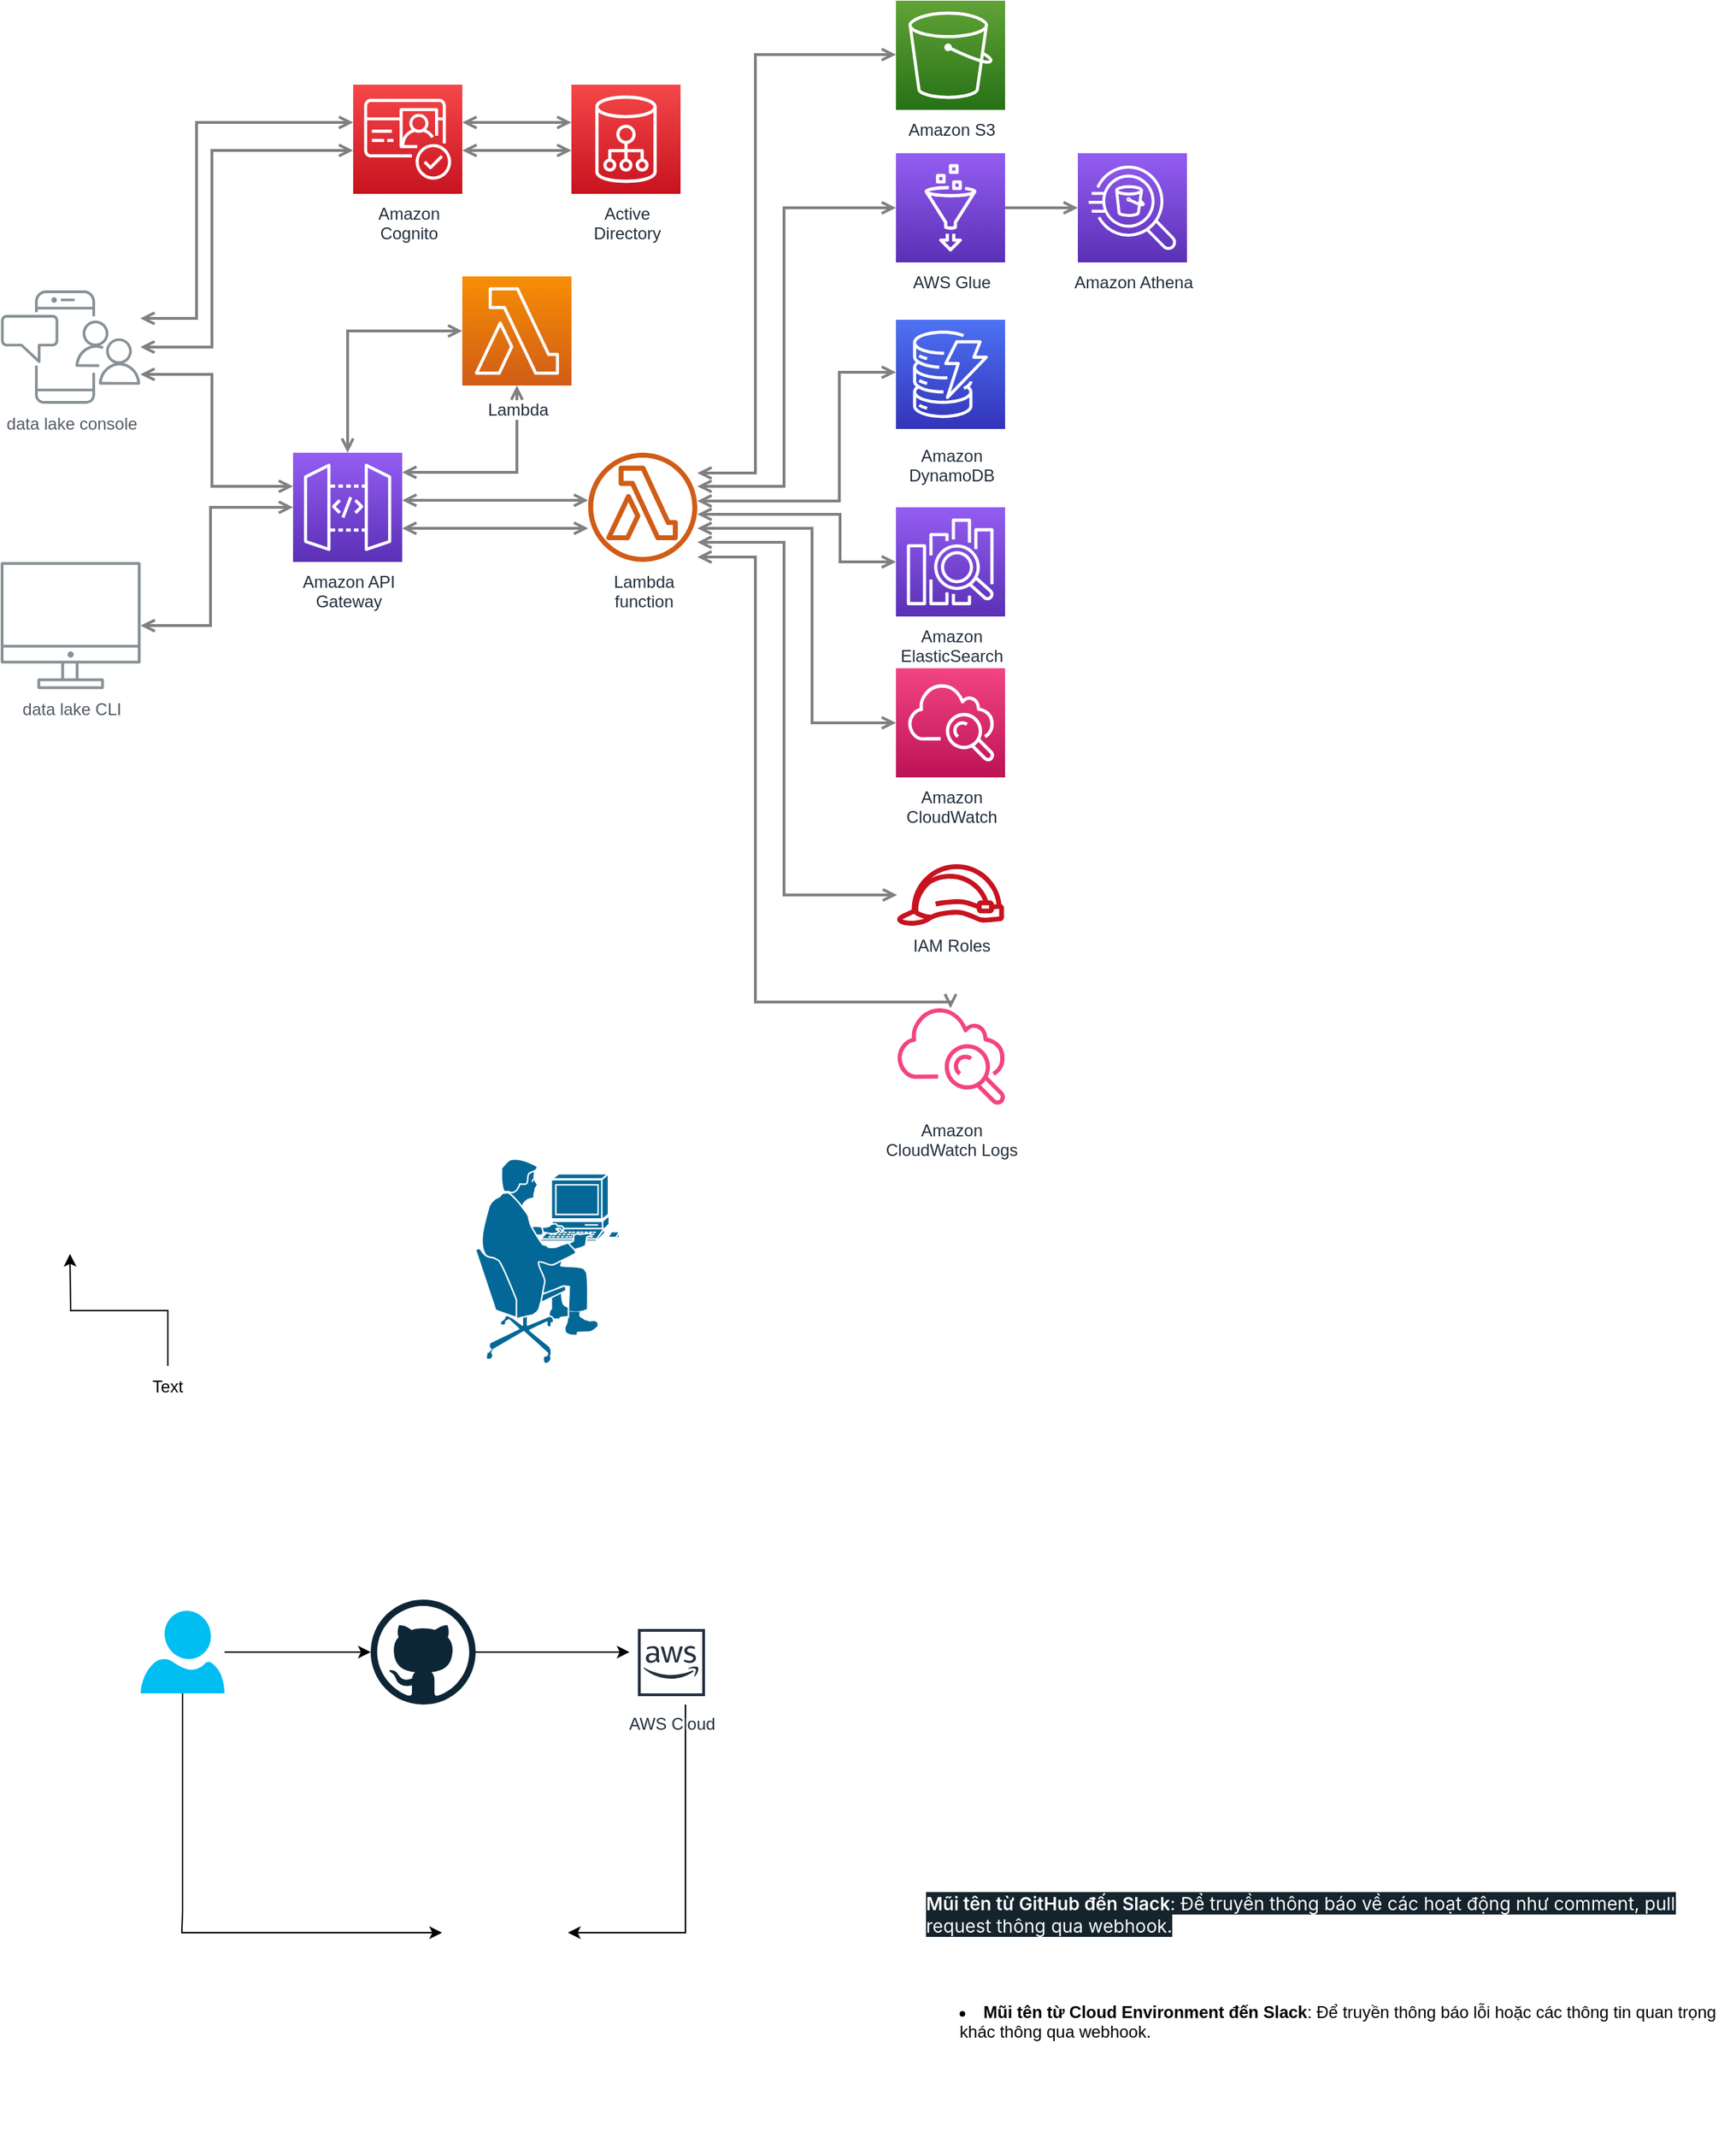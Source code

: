<mxfile version="24.7.13">
  <diagram id="Ht1M8jgEwFfnCIfOTk4-" name="Page-1">
    <mxGraphModel dx="1100" dy="634" grid="1" gridSize="10" guides="1" tooltips="1" connect="1" arrows="1" fold="1" page="1" pageScale="1" pageWidth="1169" pageHeight="827" math="0" shadow="0">
      <root>
        <mxCell id="0" />
        <mxCell id="1" parent="0" />
        <mxCell id="UEzPUAAOIrF-is8g5C7q-128" style="edgeStyle=orthogonalEdgeStyle;rounded=0;orthogonalLoop=1;jettySize=auto;html=1;startArrow=open;startFill=0;endArrow=open;endFill=0;strokeWidth=2;strokeColor=#808080;" parent="1" source="UEzPUAAOIrF-is8g5C7q-109" target="UEzPUAAOIrF-is8g5C7q-114" edge="1">
          <mxGeometry relative="1" as="geometry">
            <Array as="points">
              <mxPoint x="310.5" y="461.5" />
              <mxPoint x="310.5" y="376.5" />
            </Array>
          </mxGeometry>
        </mxCell>
        <mxCell id="UEzPUAAOIrF-is8g5C7q-124" style="edgeStyle=orthogonalEdgeStyle;rounded=0;orthogonalLoop=1;jettySize=auto;html=1;startArrow=open;startFill=0;endArrow=open;endFill=0;strokeWidth=2;strokeColor=#808080;" parent="1" source="UEzPUAAOIrF-is8g5C7q-110" target="UEzPUAAOIrF-is8g5C7q-111" edge="1">
          <mxGeometry relative="1" as="geometry">
            <Array as="points">
              <mxPoint x="300.5" y="241.5" />
              <mxPoint x="300.5" y="101.5" />
            </Array>
          </mxGeometry>
        </mxCell>
        <mxCell id="UEzPUAAOIrF-is8g5C7q-127" style="edgeStyle=orthogonalEdgeStyle;rounded=0;orthogonalLoop=1;jettySize=auto;html=1;startArrow=open;startFill=0;endArrow=open;endFill=0;strokeWidth=2;strokeColor=#808080;" parent="1" source="UEzPUAAOIrF-is8g5C7q-110" target="UEzPUAAOIrF-is8g5C7q-114" edge="1">
          <mxGeometry relative="1" as="geometry">
            <Array as="points">
              <mxPoint x="311.5" y="281.5" />
              <mxPoint x="311.5" y="361.5" />
            </Array>
          </mxGeometry>
        </mxCell>
        <mxCell id="UEzPUAAOIrF-is8g5C7q-125" style="edgeStyle=orthogonalEdgeStyle;rounded=0;orthogonalLoop=1;jettySize=auto;html=1;startArrow=open;startFill=0;endArrow=open;endFill=0;strokeWidth=2;strokeColor=#808080;" parent="1" source="UEzPUAAOIrF-is8g5C7q-111" target="UEzPUAAOIrF-is8g5C7q-112" edge="1">
          <mxGeometry relative="1" as="geometry">
            <Array as="points">
              <mxPoint x="530.5" y="101.5" />
              <mxPoint x="530.5" y="101.5" />
            </Array>
          </mxGeometry>
        </mxCell>
        <mxCell id="UEzPUAAOIrF-is8g5C7q-126" style="edgeStyle=orthogonalEdgeStyle;rounded=0;orthogonalLoop=1;jettySize=auto;html=1;startArrow=open;startFill=0;endArrow=open;endFill=0;strokeWidth=2;strokeColor=#808080;" parent="1" source="UEzPUAAOIrF-is8g5C7q-113" target="UEzPUAAOIrF-is8g5C7q-114" edge="1">
          <mxGeometry relative="1" as="geometry" />
        </mxCell>
        <mxCell id="UEzPUAAOIrF-is8g5C7q-129" style="edgeStyle=orthogonalEdgeStyle;rounded=0;orthogonalLoop=1;jettySize=auto;html=1;startArrow=open;startFill=0;endArrow=open;endFill=0;strokeWidth=2;strokeColor=#808080;" parent="1" source="UEzPUAAOIrF-is8g5C7q-114" target="UEzPUAAOIrF-is8g5C7q-115" edge="1">
          <mxGeometry relative="1" as="geometry">
            <Array as="points">
              <mxPoint x="510.5" y="391.5" />
              <mxPoint x="510.5" y="391.5" />
            </Array>
          </mxGeometry>
        </mxCell>
        <mxCell id="UEzPUAAOIrF-is8g5C7q-130" style="edgeStyle=orthogonalEdgeStyle;rounded=0;orthogonalLoop=1;jettySize=auto;html=1;startArrow=open;startFill=0;endArrow=open;endFill=0;strokeWidth=2;strokeColor=#808080;" parent="1" source="UEzPUAAOIrF-is8g5C7q-115" target="UEzPUAAOIrF-is8g5C7q-116" edge="1">
          <mxGeometry relative="1" as="geometry">
            <Array as="points">
              <mxPoint x="700" y="352" />
              <mxPoint x="700" y="53" />
            </Array>
          </mxGeometry>
        </mxCell>
        <mxCell id="UEzPUAAOIrF-is8g5C7q-131" style="edgeStyle=orthogonalEdgeStyle;rounded=0;orthogonalLoop=1;jettySize=auto;html=1;startArrow=open;startFill=0;endArrow=open;endFill=0;strokeWidth=2;strokeColor=#808080;" parent="1" source="UEzPUAAOIrF-is8g5C7q-115" target="UEzPUAAOIrF-is8g5C7q-117" edge="1">
          <mxGeometry relative="1" as="geometry">
            <Array as="points">
              <mxPoint x="720.5" y="361.5" />
              <mxPoint x="720.5" y="162.5" />
            </Array>
          </mxGeometry>
        </mxCell>
        <mxCell id="UEzPUAAOIrF-is8g5C7q-132" style="edgeStyle=orthogonalEdgeStyle;rounded=0;orthogonalLoop=1;jettySize=auto;html=1;startArrow=open;startFill=0;endArrow=open;endFill=0;strokeWidth=2;strokeColor=#808080;" parent="1" source="UEzPUAAOIrF-is8g5C7q-115" target="UEzPUAAOIrF-is8g5C7q-119" edge="1">
          <mxGeometry relative="1" as="geometry">
            <Array as="points">
              <mxPoint x="760" y="372" />
              <mxPoint x="760" y="280" />
            </Array>
          </mxGeometry>
        </mxCell>
        <mxCell id="UEzPUAAOIrF-is8g5C7q-133" style="edgeStyle=orthogonalEdgeStyle;rounded=0;orthogonalLoop=1;jettySize=auto;html=1;startArrow=open;startFill=0;endArrow=open;endFill=0;strokeWidth=2;strokeColor=#808080;" parent="1" source="UEzPUAAOIrF-is8g5C7q-115" target="UEzPUAAOIrF-is8g5C7q-120" edge="1">
          <mxGeometry relative="1" as="geometry">
            <Array as="points">
              <mxPoint x="760.5" y="381.5" />
              <mxPoint x="760.5" y="415.5" />
            </Array>
          </mxGeometry>
        </mxCell>
        <mxCell id="UEzPUAAOIrF-is8g5C7q-134" style="edgeStyle=orthogonalEdgeStyle;rounded=0;orthogonalLoop=1;jettySize=auto;html=1;startArrow=open;startFill=0;endArrow=open;endFill=0;strokeWidth=2;strokeColor=#808080;" parent="1" source="UEzPUAAOIrF-is8g5C7q-115" target="UEzPUAAOIrF-is8g5C7q-121" edge="1">
          <mxGeometry relative="1" as="geometry">
            <Array as="points">
              <mxPoint x="740.5" y="391.5" />
              <mxPoint x="740.5" y="530.5" />
            </Array>
          </mxGeometry>
        </mxCell>
        <mxCell id="UEzPUAAOIrF-is8g5C7q-135" style="edgeStyle=orthogonalEdgeStyle;rounded=0;orthogonalLoop=1;jettySize=auto;html=1;startArrow=open;startFill=0;endArrow=open;endFill=0;strokeWidth=2;strokeColor=#808080;" parent="1" source="UEzPUAAOIrF-is8g5C7q-115" target="UEzPUAAOIrF-is8g5C7q-122" edge="1">
          <mxGeometry relative="1" as="geometry">
            <Array as="points">
              <mxPoint x="720.5" y="401.5" />
              <mxPoint x="720.5" y="653.5" />
            </Array>
          </mxGeometry>
        </mxCell>
        <mxCell id="UEzPUAAOIrF-is8g5C7q-136" style="edgeStyle=orthogonalEdgeStyle;rounded=0;orthogonalLoop=1;jettySize=auto;html=1;startArrow=open;startFill=0;endArrow=open;endFill=0;strokeWidth=2;strokeColor=#808080;" parent="1" source="UEzPUAAOIrF-is8g5C7q-115" target="UEzPUAAOIrF-is8g5C7q-123" edge="1">
          <mxGeometry relative="1" as="geometry">
            <Array as="points">
              <mxPoint x="700" y="412" />
              <mxPoint x="700" y="730" />
            </Array>
          </mxGeometry>
        </mxCell>
        <mxCell id="UEzPUAAOIrF-is8g5C7q-137" value="" style="edgeStyle=orthogonalEdgeStyle;rounded=0;orthogonalLoop=1;jettySize=auto;html=1;startArrow=none;startFill=0;endArrow=open;endFill=0;strokeWidth=2;strokeColor=#808080;" parent="1" source="UEzPUAAOIrF-is8g5C7q-117" target="UEzPUAAOIrF-is8g5C7q-118" edge="1">
          <mxGeometry relative="1" as="geometry" />
        </mxCell>
        <mxCell id="UEzPUAAOIrF-is8g5C7q-139" style="edgeStyle=orthogonalEdgeStyle;rounded=0;orthogonalLoop=1;jettySize=auto;html=1;startArrow=open;startFill=0;endArrow=open;endFill=0;strokeWidth=2;strokeColor=#808080;" parent="1" source="UEzPUAAOIrF-is8g5C7q-110" target="UEzPUAAOIrF-is8g5C7q-111" edge="1">
          <mxGeometry relative="1" as="geometry">
            <mxPoint x="270.285" y="261.676" as="sourcePoint" />
            <mxPoint x="422.5" y="124.029" as="targetPoint" />
            <Array as="points">
              <mxPoint x="311.5" y="261.5" />
              <mxPoint x="311.5" y="121.5" />
            </Array>
          </mxGeometry>
        </mxCell>
        <mxCell id="UEzPUAAOIrF-is8g5C7q-141" style="edgeStyle=orthogonalEdgeStyle;rounded=0;orthogonalLoop=1;jettySize=auto;html=1;startArrow=open;startFill=0;endArrow=open;endFill=0;strokeWidth=2;strokeColor=#808080;" parent="1" source="UEzPUAAOIrF-is8g5C7q-113" target="UEzPUAAOIrF-is8g5C7q-114" edge="1">
          <mxGeometry relative="1" as="geometry">
            <mxPoint x="500.5" y="260.224" as="sourcePoint" />
            <mxPoint x="418.466" y="347.5" as="targetPoint" />
            <Array as="points">
              <mxPoint x="529.5" y="351.5" />
            </Array>
          </mxGeometry>
        </mxCell>
        <mxCell id="UEzPUAAOIrF-is8g5C7q-142" style="edgeStyle=orthogonalEdgeStyle;rounded=0;orthogonalLoop=1;jettySize=auto;html=1;startArrow=open;startFill=0;endArrow=open;endFill=0;strokeWidth=2;strokeColor=#808080;" parent="1" source="UEzPUAAOIrF-is8g5C7q-114" target="UEzPUAAOIrF-is8g5C7q-115" edge="1">
          <mxGeometry relative="1" as="geometry">
            <mxPoint x="457.5" y="386.5" as="sourcePoint" />
            <mxPoint x="590.5" y="386.5" as="targetPoint" />
            <Array as="points">
              <mxPoint x="510.5" y="371.5" />
              <mxPoint x="510.5" y="371.5" />
            </Array>
          </mxGeometry>
        </mxCell>
        <mxCell id="UEzPUAAOIrF-is8g5C7q-143" style="edgeStyle=orthogonalEdgeStyle;rounded=0;orthogonalLoop=1;jettySize=auto;html=1;startArrow=open;startFill=0;endArrow=open;endFill=0;strokeWidth=2;strokeColor=#808080;" parent="1" source="UEzPUAAOIrF-is8g5C7q-111" target="UEzPUAAOIrF-is8g5C7q-112" edge="1">
          <mxGeometry relative="1" as="geometry">
            <mxPoint x="500.5" y="111.5" as="sourcePoint" />
            <mxPoint x="578.5" y="111.5" as="targetPoint" />
            <Array as="points">
              <mxPoint x="530.5" y="121.5" />
              <mxPoint x="530.5" y="121.5" />
            </Array>
          </mxGeometry>
        </mxCell>
        <mxCell id="UEzPUAAOIrF-is8g5C7q-109" value="data lake CLI" style="outlineConnect=0;gradientColor=none;fontColor=#545B64;strokeColor=none;fillColor=#879196;dashed=0;verticalLabelPosition=bottom;verticalAlign=top;align=center;html=1;fontSize=12;fontStyle=0;aspect=fixed;shape=mxgraph.aws4.illustration_desktop;pointerEvents=1;labelBackgroundColor=#ffffff;" parent="1" vertex="1">
          <mxGeometry x="160.5" y="415.5" width="100" height="91" as="geometry" />
        </mxCell>
        <mxCell id="UEzPUAAOIrF-is8g5C7q-110" value="data lake console" style="outlineConnect=0;gradientColor=none;fontColor=#545B64;strokeColor=none;fillColor=#879196;dashed=0;verticalLabelPosition=bottom;verticalAlign=top;align=center;html=1;fontSize=12;fontStyle=0;aspect=fixed;shape=mxgraph.aws4.illustration_notification;pointerEvents=1;labelBackgroundColor=#ffffff;" parent="1" vertex="1">
          <mxGeometry x="160.5" y="221.5" width="100" height="81" as="geometry" />
        </mxCell>
        <mxCell id="UEzPUAAOIrF-is8g5C7q-111" value="Amazon &lt;br&gt;Cognito" style="outlineConnect=0;fontColor=#232F3E;gradientColor=#F54749;gradientDirection=north;fillColor=#C7131F;strokeColor=#ffffff;dashed=0;verticalLabelPosition=bottom;verticalAlign=top;align=center;html=1;fontSize=12;fontStyle=0;aspect=fixed;shape=mxgraph.aws4.resourceIcon;resIcon=mxgraph.aws4.cognito;labelBackgroundColor=#ffffff;" parent="1" vertex="1">
          <mxGeometry x="412.5" y="74.5" width="78" height="78" as="geometry" />
        </mxCell>
        <mxCell id="UEzPUAAOIrF-is8g5C7q-112" value="Active&lt;br&gt;Directory" style="outlineConnect=0;fontColor=#232F3E;gradientColor=#F54749;gradientDirection=north;fillColor=#C7131F;strokeColor=#ffffff;dashed=0;verticalLabelPosition=bottom;verticalAlign=top;align=center;html=1;fontSize=12;fontStyle=0;aspect=fixed;shape=mxgraph.aws4.resourceIcon;resIcon=mxgraph.aws4.cloud_directory;labelBackgroundColor=#ffffff;" parent="1" vertex="1">
          <mxGeometry x="568.5" y="74.5" width="78" height="78" as="geometry" />
        </mxCell>
        <mxCell id="UEzPUAAOIrF-is8g5C7q-113" value="Lambda" style="outlineConnect=0;fontColor=#232F3E;gradientColor=#F78E04;gradientDirection=north;fillColor=#D05C17;strokeColor=#ffffff;dashed=0;verticalLabelPosition=bottom;verticalAlign=top;align=center;html=1;fontSize=12;fontStyle=0;aspect=fixed;shape=mxgraph.aws4.resourceIcon;resIcon=mxgraph.aws4.lambda;labelBackgroundColor=#ffffff;spacingTop=3;" parent="1" vertex="1">
          <mxGeometry x="490.5" y="211.5" width="78" height="78" as="geometry" />
        </mxCell>
        <mxCell id="UEzPUAAOIrF-is8g5C7q-114" value="Amazon API&lt;br&gt;Gateway&lt;br&gt;" style="outlineConnect=0;fontColor=#232F3E;gradientColor=#945DF2;gradientDirection=north;fillColor=#5A30B5;strokeColor=#ffffff;dashed=0;verticalLabelPosition=bottom;verticalAlign=top;align=center;html=1;fontSize=12;fontStyle=0;aspect=fixed;shape=mxgraph.aws4.resourceIcon;resIcon=mxgraph.aws4.api_gateway;labelBackgroundColor=#ffffff;" parent="1" vertex="1">
          <mxGeometry x="369.5" y="337.5" width="78" height="78" as="geometry" />
        </mxCell>
        <mxCell id="UEzPUAAOIrF-is8g5C7q-115" value="Lambda&lt;br&gt;function" style="outlineConnect=0;fontColor=#232F3E;gradientColor=none;fillColor=#D05C17;strokeColor=none;dashed=0;verticalLabelPosition=bottom;verticalAlign=top;align=center;html=1;fontSize=12;fontStyle=0;aspect=fixed;pointerEvents=1;shape=mxgraph.aws4.lambda_function;labelBackgroundColor=#ffffff;" parent="1" vertex="1">
          <mxGeometry x="580.5" y="337.5" width="78" height="78" as="geometry" />
        </mxCell>
        <mxCell id="UEzPUAAOIrF-is8g5C7q-116" value="Amazon S3" style="outlineConnect=0;fontColor=#232F3E;gradientColor=#60A337;gradientDirection=north;fillColor=#277116;strokeColor=#ffffff;dashed=0;verticalLabelPosition=bottom;verticalAlign=top;align=center;html=1;fontSize=12;fontStyle=0;aspect=fixed;shape=mxgraph.aws4.resourceIcon;resIcon=mxgraph.aws4.s3;labelBackgroundColor=#ffffff;" parent="1" vertex="1">
          <mxGeometry x="800.5" y="14.5" width="78" height="78" as="geometry" />
        </mxCell>
        <mxCell id="UEzPUAAOIrF-is8g5C7q-117" value="AWS Glue" style="outlineConnect=0;fontColor=#232F3E;gradientColor=#945DF2;gradientDirection=north;fillColor=#5A30B5;strokeColor=#ffffff;dashed=0;verticalLabelPosition=bottom;verticalAlign=top;align=center;html=1;fontSize=12;fontStyle=0;aspect=fixed;shape=mxgraph.aws4.resourceIcon;resIcon=mxgraph.aws4.glue;labelBackgroundColor=#ffffff;" parent="1" vertex="1">
          <mxGeometry x="800.5" y="123.5" width="78" height="78" as="geometry" />
        </mxCell>
        <mxCell id="UEzPUAAOIrF-is8g5C7q-118" value="Amazon Athena" style="outlineConnect=0;fontColor=#232F3E;gradientColor=#945DF2;gradientDirection=north;fillColor=#5A30B5;strokeColor=#ffffff;dashed=0;verticalLabelPosition=bottom;verticalAlign=top;align=center;html=1;fontSize=12;fontStyle=0;aspect=fixed;shape=mxgraph.aws4.resourceIcon;resIcon=mxgraph.aws4.athena;labelBackgroundColor=#ffffff;" parent="1" vertex="1">
          <mxGeometry x="930.5" y="123.5" width="78" height="78" as="geometry" />
        </mxCell>
        <mxCell id="UEzPUAAOIrF-is8g5C7q-119" value="Amazon&lt;br&gt;DynamoDB&lt;br&gt;" style="outlineConnect=0;fontColor=#232F3E;gradientColor=#4D72F3;gradientDirection=north;fillColor=#3334B9;strokeColor=#ffffff;dashed=0;verticalLabelPosition=bottom;verticalAlign=top;align=center;html=1;fontSize=12;fontStyle=0;aspect=fixed;shape=mxgraph.aws4.resourceIcon;resIcon=mxgraph.aws4.dynamodb;labelBackgroundColor=#ffffff;spacingTop=5;" parent="1" vertex="1">
          <mxGeometry x="800.5" y="242.5" width="78" height="78" as="geometry" />
        </mxCell>
        <mxCell id="UEzPUAAOIrF-is8g5C7q-120" value="Amazon&lt;br&gt;ElasticSearch&lt;br&gt;Service&lt;br&gt;" style="outlineConnect=0;fontColor=#232F3E;gradientColor=#945DF2;gradientDirection=north;fillColor=#5A30B5;strokeColor=#ffffff;dashed=0;verticalLabelPosition=bottom;verticalAlign=top;align=center;html=1;fontSize=12;fontStyle=0;aspect=fixed;shape=mxgraph.aws4.resourceIcon;resIcon=mxgraph.aws4.elasticsearch_service;labelBackgroundColor=#ffffff;" parent="1" vertex="1">
          <mxGeometry x="800.5" y="376.5" width="78" height="78" as="geometry" />
        </mxCell>
        <mxCell id="UEzPUAAOIrF-is8g5C7q-121" value="Amazon&lt;br&gt;CloudWatch&lt;br&gt;" style="outlineConnect=0;fontColor=#232F3E;gradientColor=#F34482;gradientDirection=north;fillColor=#BC1356;strokeColor=#ffffff;dashed=0;verticalLabelPosition=bottom;verticalAlign=top;align=center;html=1;fontSize=12;fontStyle=0;aspect=fixed;shape=mxgraph.aws4.resourceIcon;resIcon=mxgraph.aws4.cloudwatch;labelBackgroundColor=#ffffff;" parent="1" vertex="1">
          <mxGeometry x="800.5" y="491.5" width="78" height="78" as="geometry" />
        </mxCell>
        <mxCell id="UEzPUAAOIrF-is8g5C7q-122" value="IAM Roles" style="outlineConnect=0;fontColor=#232F3E;gradientColor=none;fillColor=#C7131F;strokeColor=none;dashed=0;verticalLabelPosition=bottom;verticalAlign=top;align=center;html=1;fontSize=12;fontStyle=0;aspect=fixed;pointerEvents=1;shape=mxgraph.aws4.role;labelBackgroundColor=#ffffff;" parent="1" vertex="1">
          <mxGeometry x="800.5" y="631.5" width="78" height="44" as="geometry" />
        </mxCell>
        <mxCell id="UEzPUAAOIrF-is8g5C7q-123" value="Amazon&lt;br&gt;CloudWatch Logs&lt;br&gt;" style="outlineConnect=0;fontColor=#232F3E;gradientColor=none;gradientDirection=north;fillColor=#F34482;strokeColor=none;dashed=0;verticalLabelPosition=bottom;verticalAlign=top;align=center;html=1;fontSize=12;fontStyle=0;aspect=fixed;shape=mxgraph.aws4.cloudwatch;labelBackgroundColor=#ffffff;" parent="1" vertex="1">
          <mxGeometry x="800.5" y="730" width="78" height="78" as="geometry" />
        </mxCell>
        <mxCell id="zx6dYSFP0FjN7kiB9qOy-3" style="edgeStyle=orthogonalEdgeStyle;rounded=0;orthogonalLoop=1;jettySize=auto;html=1;exitX=0.5;exitY=0;exitDx=0;exitDy=0;" edge="1" parent="1" source="zx6dYSFP0FjN7kiB9qOy-1">
          <mxGeometry relative="1" as="geometry">
            <mxPoint x="210" y="910" as="targetPoint" />
          </mxGeometry>
        </mxCell>
        <mxCell id="zx6dYSFP0FjN7kiB9qOy-1" value="Text" style="text;html=1;align=center;verticalAlign=middle;whiteSpace=wrap;rounded=0;" vertex="1" parent="1">
          <mxGeometry x="250" y="990" width="60" height="30" as="geometry" />
        </mxCell>
        <mxCell id="zx6dYSFP0FjN7kiB9qOy-2" value="" style="shape=mxgraph.cisco.people.pc_man;html=1;pointerEvents=1;dashed=0;fillColor=#036897;strokeColor=#ffffff;strokeWidth=2;verticalLabelPosition=bottom;verticalAlign=top;align=center;outlineConnect=0;" vertex="1" parent="1">
          <mxGeometry x="500" y="841" width="104" height="149" as="geometry" />
        </mxCell>
        <mxCell id="zx6dYSFP0FjN7kiB9qOy-9" style="edgeStyle=orthogonalEdgeStyle;rounded=0;orthogonalLoop=1;jettySize=auto;html=1;" edge="1" parent="1" source="zx6dYSFP0FjN7kiB9qOy-4" target="zx6dYSFP0FjN7kiB9qOy-8">
          <mxGeometry relative="1" as="geometry">
            <Array as="points">
              <mxPoint x="291" y="1380" />
              <mxPoint x="290" y="1395" />
            </Array>
          </mxGeometry>
        </mxCell>
        <mxCell id="zx6dYSFP0FjN7kiB9qOy-15" style="edgeStyle=orthogonalEdgeStyle;rounded=0;orthogonalLoop=1;jettySize=auto;html=1;" edge="1" parent="1" source="zx6dYSFP0FjN7kiB9qOy-4" target="zx6dYSFP0FjN7kiB9qOy-6">
          <mxGeometry relative="1" as="geometry" />
        </mxCell>
        <mxCell id="zx6dYSFP0FjN7kiB9qOy-4" value="" style="verticalLabelPosition=bottom;html=1;verticalAlign=top;align=center;strokeColor=none;fillColor=#00BEF2;shape=mxgraph.azure.user;" vertex="1" parent="1">
          <mxGeometry x="260.5" y="1165" width="60" height="59" as="geometry" />
        </mxCell>
        <mxCell id="zx6dYSFP0FjN7kiB9qOy-12" style="edgeStyle=orthogonalEdgeStyle;rounded=0;orthogonalLoop=1;jettySize=auto;html=1;" edge="1" parent="1" source="zx6dYSFP0FjN7kiB9qOy-6" target="zx6dYSFP0FjN7kiB9qOy-7">
          <mxGeometry relative="1" as="geometry">
            <Array as="points">
              <mxPoint x="660" y="1190" />
            </Array>
          </mxGeometry>
        </mxCell>
        <mxCell id="zx6dYSFP0FjN7kiB9qOy-6" value="" style="dashed=0;outlineConnect=0;html=1;align=center;labelPosition=center;verticalLabelPosition=bottom;verticalAlign=top;shape=mxgraph.weblogos.github" vertex="1" parent="1">
          <mxGeometry x="425" y="1157" width="75" height="75" as="geometry" />
        </mxCell>
        <mxCell id="zx6dYSFP0FjN7kiB9qOy-16" style="edgeStyle=orthogonalEdgeStyle;rounded=0;orthogonalLoop=1;jettySize=auto;html=1;entryX=1;entryY=0.5;entryDx=0;entryDy=0;" edge="1" parent="1" source="zx6dYSFP0FjN7kiB9qOy-7" target="zx6dYSFP0FjN7kiB9qOy-8">
          <mxGeometry relative="1" as="geometry">
            <Array as="points">
              <mxPoint x="650" y="1395" />
            </Array>
          </mxGeometry>
        </mxCell>
        <mxCell id="zx6dYSFP0FjN7kiB9qOy-7" value="AWS Cloud" style="sketch=0;outlineConnect=0;fontColor=#232F3E;gradientColor=none;strokeColor=#232F3E;fillColor=#ffffff;dashed=0;verticalLabelPosition=bottom;verticalAlign=top;align=center;html=1;fontSize=12;fontStyle=0;aspect=fixed;shape=mxgraph.aws4.resourceIcon;resIcon=mxgraph.aws4.aws_cloud;" vertex="1" parent="1">
          <mxGeometry x="610" y="1172" width="60" height="60" as="geometry" />
        </mxCell>
        <mxCell id="zx6dYSFP0FjN7kiB9qOy-8" value="" style="shape=image;html=1;verticalAlign=top;verticalLabelPosition=bottom;labelBackgroundColor=#ffffff;imageAspect=0;aspect=fixed;image=https://cdn2.iconfinder.com/data/icons/social-media-2285/512/1_Slack_colored_svg-128.png" vertex="1" parent="1">
          <mxGeometry x="476" y="1350" width="90" height="90" as="geometry" />
        </mxCell>
        <mxCell id="zx6dYSFP0FjN7kiB9qOy-11" value="&lt;span class=&quot;markdown-bold-text&quot; style=&quot;color: rgb(255, 255, 255); font-family: -apple-system, &amp;quot;system-ui&amp;quot;, sans-serif; font-size: 13px; font-style: normal; font-variant-ligatures: normal; font-variant-caps: normal; letter-spacing: normal; orphans: 2; text-align: left; text-indent: 0px; text-transform: none; widows: 2; word-spacing: 0px; -webkit-text-stroke-width: 0px; white-space: normal; background-color: rgb(21, 35, 45); text-decoration-thickness: initial; text-decoration-style: initial; text-decoration-color: initial; font-weight: 600;&quot;&gt;&lt;span&gt;M&lt;/span&gt;&lt;span&gt;ũ&lt;/span&gt;&lt;span&gt;i&lt;/span&gt;&lt;span&gt;&lt;span&gt;&amp;nbsp;&lt;/span&gt;t&lt;/span&gt;&lt;span&gt;ên&lt;/span&gt;&lt;span&gt;&lt;span&gt;&amp;nbsp;&lt;/span&gt;từ&lt;/span&gt;&lt;span&gt;&lt;span&gt;&amp;nbsp;&lt;/span&gt;GitHub&lt;/span&gt;&lt;span&gt;&lt;span&gt;&amp;nbsp;&lt;/span&gt;đ&lt;/span&gt;&lt;span&gt;ến&lt;/span&gt;&lt;span&gt;&lt;span&gt;&amp;nbsp;&lt;/span&gt;Slack&lt;/span&gt;&lt;/span&gt;&lt;span style=&quot;color: rgb(255, 255, 255); font-family: -apple-system, &amp;quot;system-ui&amp;quot;, sans-serif; font-size: 13px; font-style: normal; font-variant-ligatures: normal; font-variant-caps: normal; font-weight: 400; letter-spacing: normal; orphans: 2; text-align: left; text-indent: 0px; text-transform: none; widows: 2; word-spacing: 0px; -webkit-text-stroke-width: 0px; white-space: normal; background-color: rgb(21, 35, 45); text-decoration-thickness: initial; text-decoration-style: initial; text-decoration-color: initial;&quot;&gt;: Đ&lt;/span&gt;&lt;span style=&quot;color: rgb(255, 255, 255); font-family: -apple-system, &amp;quot;system-ui&amp;quot;, sans-serif; font-size: 13px; font-style: normal; font-variant-ligatures: normal; font-variant-caps: normal; font-weight: 400; letter-spacing: normal; orphans: 2; text-align: left; text-indent: 0px; text-transform: none; widows: 2; word-spacing: 0px; -webkit-text-stroke-width: 0px; white-space: normal; background-color: rgb(21, 35, 45); text-decoration-thickness: initial; text-decoration-style: initial; text-decoration-color: initial;&quot;&gt;ể&lt;/span&gt;&lt;span style=&quot;color: rgb(255, 255, 255); font-family: -apple-system, &amp;quot;system-ui&amp;quot;, sans-serif; font-size: 13px; font-style: normal; font-variant-ligatures: normal; font-variant-caps: normal; font-weight: 400; letter-spacing: normal; orphans: 2; text-align: left; text-indent: 0px; text-transform: none; widows: 2; word-spacing: 0px; -webkit-text-stroke-width: 0px; white-space: normal; background-color: rgb(21, 35, 45); text-decoration-thickness: initial; text-decoration-style: initial; text-decoration-color: initial;&quot;&gt;&lt;span&gt;&amp;nbsp;&lt;/span&gt;tr&lt;/span&gt;&lt;span style=&quot;color: rgb(255, 255, 255); font-family: -apple-system, &amp;quot;system-ui&amp;quot;, sans-serif; font-size: 13px; font-style: normal; font-variant-ligatures: normal; font-variant-caps: normal; font-weight: 400; letter-spacing: normal; orphans: 2; text-align: left; text-indent: 0px; text-transform: none; widows: 2; word-spacing: 0px; -webkit-text-stroke-width: 0px; white-space: normal; background-color: rgb(21, 35, 45); text-decoration-thickness: initial; text-decoration-style: initial; text-decoration-color: initial;&quot;&gt;uy&lt;/span&gt;&lt;span style=&quot;color: rgb(255, 255, 255); font-family: -apple-system, &amp;quot;system-ui&amp;quot;, sans-serif; font-size: 13px; font-style: normal; font-variant-ligatures: normal; font-variant-caps: normal; font-weight: 400; letter-spacing: normal; orphans: 2; text-align: left; text-indent: 0px; text-transform: none; widows: 2; word-spacing: 0px; -webkit-text-stroke-width: 0px; white-space: normal; background-color: rgb(21, 35, 45); text-decoration-thickness: initial; text-decoration-style: initial; text-decoration-color: initial;&quot;&gt;ền&lt;/span&gt;&lt;span style=&quot;color: rgb(255, 255, 255); font-family: -apple-system, &amp;quot;system-ui&amp;quot;, sans-serif; font-size: 13px; font-style: normal; font-variant-ligatures: normal; font-variant-caps: normal; font-weight: 400; letter-spacing: normal; orphans: 2; text-align: left; text-indent: 0px; text-transform: none; widows: 2; word-spacing: 0px; -webkit-text-stroke-width: 0px; white-space: normal; background-color: rgb(21, 35, 45); text-decoration-thickness: initial; text-decoration-style: initial; text-decoration-color: initial;&quot;&gt;&lt;span&gt;&amp;nbsp;&lt;/span&gt;thông&lt;/span&gt;&lt;span style=&quot;color: rgb(255, 255, 255); font-family: -apple-system, &amp;quot;system-ui&amp;quot;, sans-serif; font-size: 13px; font-style: normal; font-variant-ligatures: normal; font-variant-caps: normal; font-weight: 400; letter-spacing: normal; orphans: 2; text-align: left; text-indent: 0px; text-transform: none; widows: 2; word-spacing: 0px; -webkit-text-stroke-width: 0px; white-space: normal; background-color: rgb(21, 35, 45); text-decoration-thickness: initial; text-decoration-style: initial; text-decoration-color: initial;&quot;&gt;&lt;span&gt;&amp;nbsp;&lt;/span&gt;b&lt;/span&gt;&lt;span style=&quot;color: rgb(255, 255, 255); font-family: -apple-system, &amp;quot;system-ui&amp;quot;, sans-serif; font-size: 13px; font-style: normal; font-variant-ligatures: normal; font-variant-caps: normal; font-weight: 400; letter-spacing: normal; orphans: 2; text-align: left; text-indent: 0px; text-transform: none; widows: 2; word-spacing: 0px; -webkit-text-stroke-width: 0px; white-space: normal; background-color: rgb(21, 35, 45); text-decoration-thickness: initial; text-decoration-style: initial; text-decoration-color: initial;&quot;&gt;áo&lt;/span&gt;&lt;span style=&quot;color: rgb(255, 255, 255); font-family: -apple-system, &amp;quot;system-ui&amp;quot;, sans-serif; font-size: 13px; font-style: normal; font-variant-ligatures: normal; font-variant-caps: normal; font-weight: 400; letter-spacing: normal; orphans: 2; text-align: left; text-indent: 0px; text-transform: none; widows: 2; word-spacing: 0px; -webkit-text-stroke-width: 0px; white-space: normal; background-color: rgb(21, 35, 45); text-decoration-thickness: initial; text-decoration-style: initial; text-decoration-color: initial;&quot;&gt;&lt;span&gt;&amp;nbsp;&lt;/span&gt;v&lt;/span&gt;&lt;span style=&quot;color: rgb(255, 255, 255); font-family: -apple-system, &amp;quot;system-ui&amp;quot;, sans-serif; font-size: 13px; font-style: normal; font-variant-ligatures: normal; font-variant-caps: normal; font-weight: 400; letter-spacing: normal; orphans: 2; text-align: left; text-indent: 0px; text-transform: none; widows: 2; word-spacing: 0px; -webkit-text-stroke-width: 0px; white-space: normal; background-color: rgb(21, 35, 45); text-decoration-thickness: initial; text-decoration-style: initial; text-decoration-color: initial;&quot;&gt;ề&lt;/span&gt;&lt;span style=&quot;color: rgb(255, 255, 255); font-family: -apple-system, &amp;quot;system-ui&amp;quot;, sans-serif; font-size: 13px; font-style: normal; font-variant-ligatures: normal; font-variant-caps: normal; font-weight: 400; letter-spacing: normal; orphans: 2; text-align: left; text-indent: 0px; text-transform: none; widows: 2; word-spacing: 0px; -webkit-text-stroke-width: 0px; white-space: normal; background-color: rgb(21, 35, 45); text-decoration-thickness: initial; text-decoration-style: initial; text-decoration-color: initial;&quot;&gt;&lt;span&gt;&amp;nbsp;&lt;/span&gt;các&lt;/span&gt;&lt;span style=&quot;color: rgb(255, 255, 255); font-family: -apple-system, &amp;quot;system-ui&amp;quot;, sans-serif; font-size: 13px; font-style: normal; font-variant-ligatures: normal; font-variant-caps: normal; font-weight: 400; letter-spacing: normal; orphans: 2; text-align: left; text-indent: 0px; text-transform: none; widows: 2; word-spacing: 0px; -webkit-text-stroke-width: 0px; white-space: normal; background-color: rgb(21, 35, 45); text-decoration-thickness: initial; text-decoration-style: initial; text-decoration-color: initial;&quot;&gt;&lt;span&gt;&amp;nbsp;&lt;/span&gt;ho&lt;/span&gt;&lt;span style=&quot;color: rgb(255, 255, 255); font-family: -apple-system, &amp;quot;system-ui&amp;quot;, sans-serif; font-size: 13px; font-style: normal; font-variant-ligatures: normal; font-variant-caps: normal; font-weight: 400; letter-spacing: normal; orphans: 2; text-align: left; text-indent: 0px; text-transform: none; widows: 2; word-spacing: 0px; -webkit-text-stroke-width: 0px; white-space: normal; background-color: rgb(21, 35, 45); text-decoration-thickness: initial; text-decoration-style: initial; text-decoration-color: initial;&quot;&gt;ạ&lt;/span&gt;&lt;span style=&quot;color: rgb(255, 255, 255); font-family: -apple-system, &amp;quot;system-ui&amp;quot;, sans-serif; font-size: 13px; font-style: normal; font-variant-ligatures: normal; font-variant-caps: normal; font-weight: 400; letter-spacing: normal; orphans: 2; text-align: left; text-indent: 0px; text-transform: none; widows: 2; word-spacing: 0px; -webkit-text-stroke-width: 0px; white-space: normal; background-color: rgb(21, 35, 45); text-decoration-thickness: initial; text-decoration-style: initial; text-decoration-color: initial;&quot;&gt;t&lt;/span&gt;&lt;span style=&quot;color: rgb(255, 255, 255); font-family: -apple-system, &amp;quot;system-ui&amp;quot;, sans-serif; font-size: 13px; font-style: normal; font-variant-ligatures: normal; font-variant-caps: normal; font-weight: 400; letter-spacing: normal; orphans: 2; text-align: left; text-indent: 0px; text-transform: none; widows: 2; word-spacing: 0px; -webkit-text-stroke-width: 0px; white-space: normal; background-color: rgb(21, 35, 45); text-decoration-thickness: initial; text-decoration-style: initial; text-decoration-color: initial;&quot;&gt;&lt;span&gt;&amp;nbsp;&lt;/span&gt;động&lt;/span&gt;&lt;span style=&quot;color: rgb(255, 255, 255); font-family: -apple-system, &amp;quot;system-ui&amp;quot;, sans-serif; font-size: 13px; font-style: normal; font-variant-ligatures: normal; font-variant-caps: normal; font-weight: 400; letter-spacing: normal; orphans: 2; text-align: left; text-indent: 0px; text-transform: none; widows: 2; word-spacing: 0px; -webkit-text-stroke-width: 0px; white-space: normal; background-color: rgb(21, 35, 45); text-decoration-thickness: initial; text-decoration-style: initial; text-decoration-color: initial;&quot;&gt;&lt;span&gt;&amp;nbsp;&lt;/span&gt;như&lt;/span&gt;&lt;span style=&quot;color: rgb(255, 255, 255); font-family: -apple-system, &amp;quot;system-ui&amp;quot;, sans-serif; font-size: 13px; font-style: normal; font-variant-ligatures: normal; font-variant-caps: normal; font-weight: 400; letter-spacing: normal; orphans: 2; text-align: left; text-indent: 0px; text-transform: none; widows: 2; word-spacing: 0px; -webkit-text-stroke-width: 0px; white-space: normal; background-color: rgb(21, 35, 45); text-decoration-thickness: initial; text-decoration-style: initial; text-decoration-color: initial;&quot;&gt;&lt;span&gt;&amp;nbsp;&lt;/span&gt;comment&lt;/span&gt;&lt;span style=&quot;color: rgb(255, 255, 255); font-family: -apple-system, &amp;quot;system-ui&amp;quot;, sans-serif; font-size: 13px; font-style: normal; font-variant-ligatures: normal; font-variant-caps: normal; font-weight: 400; letter-spacing: normal; orphans: 2; text-align: left; text-indent: 0px; text-transform: none; widows: 2; word-spacing: 0px; -webkit-text-stroke-width: 0px; white-space: normal; background-color: rgb(21, 35, 45); text-decoration-thickness: initial; text-decoration-style: initial; text-decoration-color: initial;&quot;&gt;, pull request&lt;/span&gt;&lt;span style=&quot;color: rgb(255, 255, 255); font-family: -apple-system, &amp;quot;system-ui&amp;quot;, sans-serif; font-size: 13px; font-style: normal; font-variant-ligatures: normal; font-variant-caps: normal; font-weight: 400; letter-spacing: normal; orphans: 2; text-align: left; text-indent: 0px; text-transform: none; widows: 2; word-spacing: 0px; -webkit-text-stroke-width: 0px; white-space: normal; background-color: rgb(21, 35, 45); text-decoration-thickness: initial; text-decoration-style: initial; text-decoration-color: initial;&quot;&gt;&lt;span&gt;&amp;nbsp;&lt;/span&gt;thông&lt;/span&gt;&lt;span style=&quot;color: rgb(255, 255, 255); font-family: -apple-system, &amp;quot;system-ui&amp;quot;, sans-serif; font-size: 13px; font-style: normal; font-variant-ligatures: normal; font-variant-caps: normal; font-weight: 400; letter-spacing: normal; orphans: 2; text-align: left; text-indent: 0px; text-transform: none; widows: 2; word-spacing: 0px; -webkit-text-stroke-width: 0px; white-space: normal; background-color: rgb(21, 35, 45); text-decoration-thickness: initial; text-decoration-style: initial; text-decoration-color: initial;&quot;&gt;&lt;span&gt;&amp;nbsp;&lt;/span&gt;qua webhook.&lt;/span&gt;" style="text;whiteSpace=wrap;html=1;" vertex="1" parent="1">
          <mxGeometry x="820" y="1360" width="560" height="50" as="geometry" />
        </mxCell>
        <mxCell id="zx6dYSFP0FjN7kiB9qOy-14" value="&lt;section id=&quot;markdown-section-ae4d29d5-55e7-4fec-ba48-2d91aac660c5-16&quot; class=&quot;markdown-section&quot; data-markdown-raw=&quot;- **Mũi tên từ Cloud Environment đến Slack**: Để truyền thông báo lỗi hoặc các thông tin quan trọng khác thông qua webhook.&quot; data-section-index=&quot;16&quot; style=&quot;border-radius: 4px; margin: 2px 0px !important; padding: 4px; position: relative; scroll-margin-bottom: 40px; scroll-margin-top: 40px;&quot;&gt;&lt;li style=&quot;padding-left: 0px; padding-top: 2px; padding-bottom: 2px; margin-top: 0px; margin-bottom: 0px;&quot;&gt;&lt;span class=&quot;markdown-bold-text&quot; style=&quot;font-weight: 600;&quot;&gt;&lt;span&gt;M&lt;/span&gt;&lt;span&gt;ũ&lt;/span&gt;&lt;span&gt;i&lt;/span&gt;&lt;span&gt;&lt;span&gt;&amp;nbsp;&lt;/span&gt;t&lt;/span&gt;&lt;span&gt;ên từ&lt;/span&gt;&lt;span&gt;&lt;span&gt;&amp;nbsp;&lt;/span&gt;Cloud&lt;/span&gt;&lt;span&gt;&lt;span&gt;&amp;nbsp;&lt;/span&gt;Environment đến&lt;/span&gt;&lt;span&gt;&lt;span&gt;&amp;nbsp;&lt;/span&gt;Slack&lt;/span&gt;&lt;/span&gt;&lt;span&gt;: Để&lt;/span&gt;&lt;span&gt;&lt;span&gt;&amp;nbsp;&lt;/span&gt;tr&lt;/span&gt;&lt;span&gt;uyền thông&lt;/span&gt;&lt;span&gt;&lt;span&gt;&amp;nbsp;&lt;/span&gt;b&lt;/span&gt;&lt;span&gt;áo lỗi&lt;/span&gt;&lt;span&gt;&lt;span&gt;&amp;nbsp;&lt;/span&gt;ho&lt;/span&gt;&lt;span&gt;ặc các&lt;/span&gt;&lt;span&gt;&lt;span&gt;&amp;nbsp;&lt;/span&gt;thông&lt;/span&gt;&lt;span&gt;&lt;span&gt;&amp;nbsp;&lt;/span&gt;tin quan&lt;/span&gt;&lt;span&gt;&lt;span&gt;&amp;nbsp;&lt;/span&gt;tr&lt;/span&gt;&lt;span&gt;ọng kh&lt;/span&gt;&lt;span&gt;ác&lt;/span&gt;&lt;span&gt;&lt;span&gt;&amp;nbsp;&lt;/span&gt;thông&lt;/span&gt;&lt;span&gt;&lt;span&gt;&amp;nbsp;&lt;/span&gt;qua webhook&lt;/span&gt;&lt;span&gt;.&lt;/span&gt;&lt;/li&gt;&lt;/section&gt;&lt;section id=&quot;markdown-section-ae4d29d5-55e7-4fec-ba48-2d91aac660c5-18&quot; class=&quot;markdown-section&quot; data-markdown-raw=&quot;### 4. Tối ưu hóa sự rõ ràng:&quot; data-section-index=&quot;18&quot; style=&quot;border-radius: 4px; margin-top: 21px; margin-right: 0px !important; margin-bottom: 2px !important; margin-left: 0px !important; padding: 4px; position: relative; scroll-margin-bottom: 40px; scroll-margin-top: 40px;&quot;&gt;&lt;div class=&quot;markdown-section-toolbar&quot; style=&quot;animation: auto ease 0s 1 normal none running none !important; color: rgb(255, 255, 255); font-family: -apple-system, &amp;quot;system-ui&amp;quot;, sans-serif; font-size: 13px; font-style: normal; font-variant-ligatures: normal; font-variant-caps: normal; font-weight: 400; letter-spacing: normal; orphans: 2; text-align: start; text-indent: 0px; text-transform: none; widows: 2; word-spacing: 0px; -webkit-text-stroke-width: 0px; white-space: normal; background-color: rgb(21, 35, 45); text-decoration-thickness: initial; text-decoration-style: initial; text-decoration-color: initial;&quot;&gt;&lt;div style=&quot;animation: auto ease 0s 1 normal none running none !important; height: 0px; width: 507.225px;&quot;&gt;&lt;div class=&quot;markdown-section-toolbar-internal&quot; style=&quot;border-radius: 4px; display: flex; gap: 4px; opacity: 1; position: absolute; right: 8px; top: 0px; transform: translateY(-85%); z-index: 303; animation: auto ease 0s 1 normal none running none !important;&quot;&gt;&lt;div class=&quot;markdown-section-toolbar-item dark&quot; style=&quot;align-items: center; border-radius: 3px; color: var(--vscode-foreground); cursor: pointer; display: flex; height: 20px; justify-content: center; opacity: 0.3; position: relative; width: 20px; animation: auto ease 0s 1 normal none running none !important;&quot;&gt;&lt;span class=&quot;codicon codicon-reply&quot; style=&quot;animation: auto ease 0s 1 normal none running none !important; display: inline-block; font: 14px / 1 codicon; text-align: center; text-decoration: none; text-rendering: auto; text-transform: none; -webkit-font-smoothing: antialiased; user-select: none;&quot;&gt;&lt;/span&gt;&lt;/div&gt;&lt;div class=&quot;markdown-section-toolbar-item markdown-section-toolbar-copy dark&quot; style=&quot;align-items: center; border-radius: 3px; color: var(--vscode-foreground); cursor: pointer; display: flex; height: 20px; justify-content: center; opacity: 0.3; position: relative; width: 20px; animation: auto ease 0s 1 normal none running none !important; pointer-events: auto;&quot;&gt;&lt;span class=&quot;codicon codicon-copy&quot; style=&quot;animation: auto ease 0s 1 normal none running none !important; display: inline-block; font: 14px / 1 codicon; text-align: center; text-decoration: none; text-rendering: auto; text-transform: none; -webkit-font-smoothing: antialiased; user-select: none;&quot;&gt;&lt;/span&gt;&lt;/div&gt;&lt;/div&gt;&lt;/div&gt;&lt;/div&gt;&lt;br class=&quot;Apple-interchange-newline&quot;&gt;&lt;/section&gt;" style="text;whiteSpace=wrap;html=1;" vertex="1" parent="1">
          <mxGeometry x="840" y="1430" width="560" height="110" as="geometry" />
        </mxCell>
      </root>
    </mxGraphModel>
  </diagram>
</mxfile>
